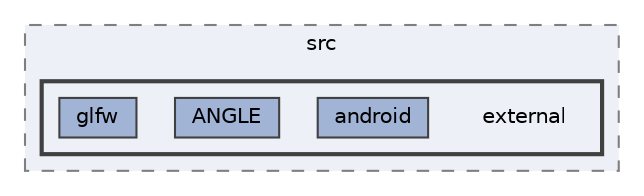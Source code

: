 digraph "C:/Users/HP/Documents/GitHub/Minero-Game/Old/Classes/lib/raylib/src/external"
{
 // LATEX_PDF_SIZE
  bgcolor="transparent";
  edge [fontname=Helvetica,fontsize=10,labelfontname=Helvetica,labelfontsize=10];
  node [fontname=Helvetica,fontsize=10,shape=box,height=0.2,width=0.4];
  compound=true
  subgraph clusterdir_6e4e0890ade646e7df2be541464bc0c4 {
    graph [ bgcolor="#edf0f7", pencolor="grey50", label="src", fontname=Helvetica,fontsize=10 style="filled,dashed", URL="dir_6e4e0890ade646e7df2be541464bc0c4.html",tooltip=""]
  subgraph clusterdir_06a3d3ada1738785037ddc08be98c6f8 {
    graph [ bgcolor="#edf0f7", pencolor="grey25", label="", fontname=Helvetica,fontsize=10 style="filled,bold", URL="dir_06a3d3ada1738785037ddc08be98c6f8.html",tooltip=""]
    dir_06a3d3ada1738785037ddc08be98c6f8 [shape=plaintext, label="external"];
  dir_a458ff6120eaba0a209381c67df9e559 [label="android", fillcolor="#a2b4d6", color="grey25", style="filled", URL="dir_a458ff6120eaba0a209381c67df9e559.html",tooltip=""];
  dir_1d1b6232c13410ccc3b72c724f0e58ea [label="ANGLE", fillcolor="#a2b4d6", color="grey25", style="filled", URL="dir_1d1b6232c13410ccc3b72c724f0e58ea.html",tooltip=""];
  dir_b5a5dcaaea388fc782e31bca61b800d1 [label="glfw", fillcolor="#a2b4d6", color="grey25", style="filled", URL="dir_b5a5dcaaea388fc782e31bca61b800d1.html",tooltip=""];
  }
  }
}
